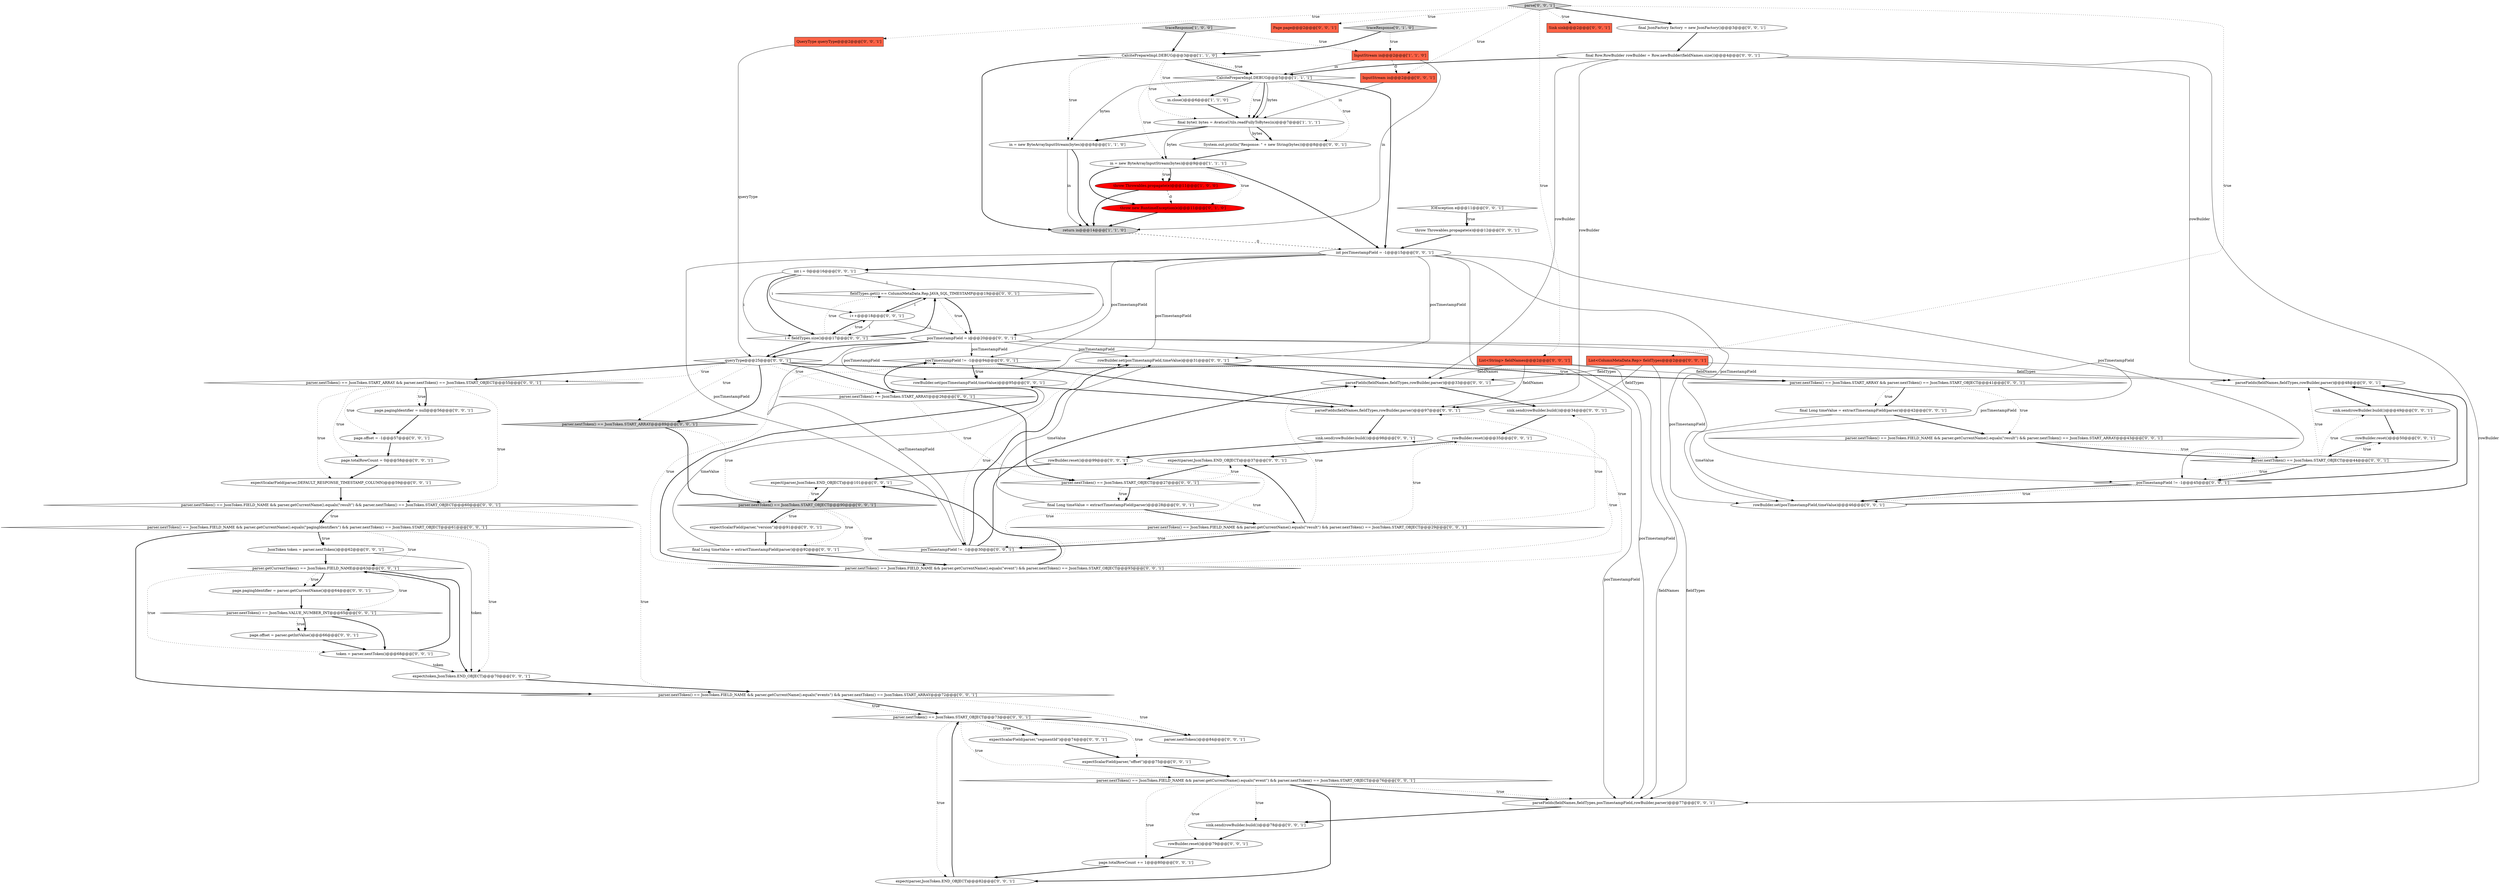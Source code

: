 digraph {
63 [style = filled, label = "parser.nextToken() == JsonToken.FIELD_NAME && parser.getCurrentName().equals(\"events\") && parser.nextToken() == JsonToken.START_ARRAY@@@72@@@['0', '0', '1']", fillcolor = white, shape = diamond image = "AAA0AAABBB3BBB"];
52 [style = filled, label = "parser.nextToken() == JsonToken.FIELD_NAME && parser.getCurrentName().equals(\"event\") && parser.nextToken() == JsonToken.START_OBJECT@@@93@@@['0', '0', '1']", fillcolor = white, shape = diamond image = "AAA0AAABBB3BBB"];
67 [style = filled, label = "parser.getCurrentToken() == JsonToken.FIELD_NAME@@@63@@@['0', '0', '1']", fillcolor = white, shape = diamond image = "AAA0AAABBB3BBB"];
36 [style = filled, label = "final Long timeValue = extractTimestampField(parser)@@@42@@@['0', '0', '1']", fillcolor = white, shape = ellipse image = "AAA0AAABBB3BBB"];
57 [style = filled, label = "posTimestampField != -1@@@94@@@['0', '0', '1']", fillcolor = white, shape = diamond image = "AAA0AAABBB3BBB"];
45 [style = filled, label = "rowBuilder.reset()@@@50@@@['0', '0', '1']", fillcolor = white, shape = ellipse image = "AAA0AAABBB3BBB"];
7 [style = filled, label = "throw Throwables.propagate(e)@@@11@@@['1', '0', '0']", fillcolor = red, shape = ellipse image = "AAA1AAABBB1BBB"];
26 [style = filled, label = "parseFields(fieldNames,fieldTypes,rowBuilder,parser)@@@48@@@['0', '0', '1']", fillcolor = white, shape = ellipse image = "AAA0AAABBB3BBB"];
71 [style = filled, label = "rowBuilder.reset()@@@35@@@['0', '0', '1']", fillcolor = white, shape = ellipse image = "AAA0AAABBB3BBB"];
70 [style = filled, label = "final Long timeValue = extractTimestampField(parser)@@@28@@@['0', '0', '1']", fillcolor = white, shape = ellipse image = "AAA0AAABBB3BBB"];
58 [style = filled, label = "rowBuilder.set(posTimestampField,timeValue)@@@95@@@['0', '0', '1']", fillcolor = white, shape = ellipse image = "AAA0AAABBB3BBB"];
11 [style = filled, label = "traceResponse['0', '1', '0']", fillcolor = lightgray, shape = diamond image = "AAA0AAABBB2BBB"];
65 [style = filled, label = "expect(parser,JsonToken.END_OBJECT)@@@37@@@['0', '0', '1']", fillcolor = white, shape = ellipse image = "AAA0AAABBB3BBB"];
55 [style = filled, label = "page.totalRowCount += 1@@@80@@@['0', '0', '1']", fillcolor = white, shape = ellipse image = "AAA0AAABBB3BBB"];
62 [style = filled, label = "parser.nextToken() == JsonToken.FIELD_NAME && parser.getCurrentName().equals(\"result\") && parser.nextToken() == JsonToken.START_ARRAY@@@43@@@['0', '0', '1']", fillcolor = white, shape = diamond image = "AAA0AAABBB3BBB"];
6 [style = filled, label = "CalcitePrepareImpl.DEBUG@@@5@@@['1', '1', '1']", fillcolor = white, shape = diamond image = "AAA0AAABBB1BBB"];
0 [style = filled, label = "in = new ByteArrayInputStream(bytes)@@@8@@@['1', '1', '0']", fillcolor = white, shape = ellipse image = "AAA0AAABBB1BBB"];
83 [style = filled, label = "Page page@@@2@@@['0', '0', '1']", fillcolor = tomato, shape = box image = "AAA0AAABBB3BBB"];
84 [style = filled, label = "JsonToken token = parser.nextToken()@@@62@@@['0', '0', '1']", fillcolor = white, shape = ellipse image = "AAA0AAABBB3BBB"];
4 [style = filled, label = "in = new ByteArrayInputStream(bytes)@@@9@@@['1', '1', '1']", fillcolor = white, shape = ellipse image = "AAA0AAABBB1BBB"];
1 [style = filled, label = "final byte(( bytes = AvaticaUtils.readFullyToBytes(in)@@@7@@@['1', '1', '1']", fillcolor = white, shape = ellipse image = "AAA0AAABBB1BBB"];
85 [style = filled, label = "InputStream in@@@2@@@['0', '0', '1']", fillcolor = tomato, shape = box image = "AAA0AAABBB3BBB"];
66 [style = filled, label = "final Row.RowBuilder rowBuilder = Row.newBuilder(fieldNames.size())@@@4@@@['0', '0', '1']", fillcolor = white, shape = ellipse image = "AAA0AAABBB3BBB"];
78 [style = filled, label = "throw Throwables.propagate(e)@@@12@@@['0', '0', '1']", fillcolor = white, shape = ellipse image = "AAA0AAABBB3BBB"];
43 [style = filled, label = "parseFields(fieldNames,fieldTypes,posTimestampField,rowBuilder,parser)@@@77@@@['0', '0', '1']", fillcolor = white, shape = ellipse image = "AAA0AAABBB3BBB"];
79 [style = filled, label = "posTimestampField != -1@@@45@@@['0', '0', '1']", fillcolor = white, shape = diamond image = "AAA0AAABBB3BBB"];
56 [style = filled, label = "System.out.println(\"Response: \" + new String(bytes))@@@8@@@['0', '0', '1']", fillcolor = white, shape = ellipse image = "AAA0AAABBB3BBB"];
77 [style = filled, label = "expectScalarField(parser,\"offset\")@@@75@@@['0', '0', '1']", fillcolor = white, shape = ellipse image = "AAA0AAABBB3BBB"];
10 [style = filled, label = "throw new RuntimeException(e)@@@11@@@['0', '1', '0']", fillcolor = red, shape = ellipse image = "AAA1AAABBB2BBB"];
61 [style = filled, label = "token = parser.nextToken()@@@68@@@['0', '0', '1']", fillcolor = white, shape = ellipse image = "AAA0AAABBB3BBB"];
15 [style = filled, label = "parser.nextToken() == JsonToken.FIELD_NAME && parser.getCurrentName().equals(\"pagingIdentifiers\") && parser.nextToken() == JsonToken.START_OBJECT@@@61@@@['0', '0', '1']", fillcolor = white, shape = diamond image = "AAA0AAABBB3BBB"];
30 [style = filled, label = "parseFields(fieldNames,fieldTypes,rowBuilder,parser)@@@33@@@['0', '0', '1']", fillcolor = white, shape = ellipse image = "AAA0AAABBB3BBB"];
47 [style = filled, label = "sink.send(rowBuilder.build())@@@49@@@['0', '0', '1']", fillcolor = white, shape = ellipse image = "AAA0AAABBB3BBB"];
48 [style = filled, label = "sink.send(rowBuilder.build())@@@98@@@['0', '0', '1']", fillcolor = white, shape = ellipse image = "AAA0AAABBB3BBB"];
50 [style = filled, label = "page.pagingIdentifier = null@@@56@@@['0', '0', '1']", fillcolor = white, shape = ellipse image = "AAA0AAABBB3BBB"];
64 [style = filled, label = "parser.nextToken() == JsonToken.START_OBJECT@@@27@@@['0', '0', '1']", fillcolor = white, shape = diamond image = "AAA0AAABBB3BBB"];
76 [style = filled, label = "page.totalRowCount = 0@@@58@@@['0', '0', '1']", fillcolor = white, shape = ellipse image = "AAA0AAABBB3BBB"];
37 [style = filled, label = "page.offset = parser.getIntValue()@@@66@@@['0', '0', '1']", fillcolor = white, shape = ellipse image = "AAA0AAABBB3BBB"];
40 [style = filled, label = "final JsonFactory factory = new JsonFactory()@@@3@@@['0', '0', '1']", fillcolor = white, shape = ellipse image = "AAA0AAABBB3BBB"];
32 [style = filled, label = "fieldTypes.get(i) == ColumnMetaData.Rep.JAVA_SQL_TIMESTAMP@@@19@@@['0', '0', '1']", fillcolor = white, shape = diamond image = "AAA0AAABBB3BBB"];
28 [style = filled, label = "expect(parser,JsonToken.END_OBJECT)@@@101@@@['0', '0', '1']", fillcolor = white, shape = ellipse image = "AAA0AAABBB3BBB"];
75 [style = filled, label = "int i = 0@@@16@@@['0', '0', '1']", fillcolor = white, shape = ellipse image = "AAA0AAABBB3BBB"];
25 [style = filled, label = "parser.nextToken() == JsonToken.START_ARRAY@@@26@@@['0', '0', '1']", fillcolor = white, shape = diamond image = "AAA0AAABBB3BBB"];
23 [style = filled, label = "rowBuilder.set(posTimestampField,timeValue)@@@46@@@['0', '0', '1']", fillcolor = white, shape = ellipse image = "AAA0AAABBB3BBB"];
18 [style = filled, label = "parser.nextToken() == JsonToken.FIELD_NAME && parser.getCurrentName().equals(\"event\") && parser.nextToken() == JsonToken.START_OBJECT@@@76@@@['0', '0', '1']", fillcolor = white, shape = diamond image = "AAA0AAABBB3BBB"];
8 [style = filled, label = "InputStream in@@@2@@@['1', '1', '0']", fillcolor = tomato, shape = box image = "AAA0AAABBB1BBB"];
51 [style = filled, label = "expect(parser,JsonToken.END_OBJECT)@@@82@@@['0', '0', '1']", fillcolor = white, shape = ellipse image = "AAA0AAABBB3BBB"];
22 [style = filled, label = "rowBuilder.set(posTimestampField,timeValue)@@@31@@@['0', '0', '1']", fillcolor = white, shape = ellipse image = "AAA0AAABBB3BBB"];
59 [style = filled, label = "queryType@@@25@@@['0', '0', '1']", fillcolor = white, shape = diamond image = "AAA0AAABBB3BBB"];
68 [style = filled, label = "rowBuilder.reset()@@@99@@@['0', '0', '1']", fillcolor = white, shape = ellipse image = "AAA0AAABBB3BBB"];
24 [style = filled, label = "page.pagingIdentifier = parser.getCurrentName()@@@64@@@['0', '0', '1']", fillcolor = white, shape = ellipse image = "AAA0AAABBB3BBB"];
54 [style = filled, label = "sink.send(rowBuilder.build())@@@78@@@['0', '0', '1']", fillcolor = white, shape = ellipse image = "AAA0AAABBB3BBB"];
20 [style = filled, label = "parseFields(fieldNames,fieldTypes,rowBuilder,parser)@@@97@@@['0', '0', '1']", fillcolor = white, shape = ellipse image = "AAA0AAABBB3BBB"];
35 [style = filled, label = "IOException e@@@11@@@['0', '0', '1']", fillcolor = white, shape = diamond image = "AAA0AAABBB3BBB"];
17 [style = filled, label = "i < fieldTypes.size()@@@17@@@['0', '0', '1']", fillcolor = white, shape = diamond image = "AAA0AAABBB3BBB"];
73 [style = filled, label = "List<ColumnMetaData.Rep> fieldTypes@@@2@@@['0', '0', '1']", fillcolor = tomato, shape = box image = "AAA0AAABBB3BBB"];
14 [style = filled, label = "parser.nextToken()@@@84@@@['0', '0', '1']", fillcolor = white, shape = ellipse image = "AAA0AAABBB3BBB"];
3 [style = filled, label = "traceResponse['1', '0', '0']", fillcolor = lightgray, shape = diamond image = "AAA0AAABBB1BBB"];
9 [style = filled, label = "CalcitePrepareImpl.DEBUG@@@3@@@['1', '1', '0']", fillcolor = white, shape = diamond image = "AAA0AAABBB1BBB"];
34 [style = filled, label = "rowBuilder.reset()@@@79@@@['0', '0', '1']", fillcolor = white, shape = ellipse image = "AAA0AAABBB3BBB"];
46 [style = filled, label = "expectScalarField(parser,\"segmentId\")@@@74@@@['0', '0', '1']", fillcolor = white, shape = ellipse image = "AAA0AAABBB3BBB"];
5 [style = filled, label = "in.close()@@@6@@@['1', '1', '0']", fillcolor = white, shape = ellipse image = "AAA0AAABBB1BBB"];
13 [style = filled, label = "parser.nextToken() == JsonToken.VALUE_NUMBER_INT@@@65@@@['0', '0', '1']", fillcolor = white, shape = diamond image = "AAA0AAABBB3BBB"];
42 [style = filled, label = "parser.nextToken() == JsonToken.START_ARRAY && parser.nextToken() == JsonToken.START_OBJECT@@@41@@@['0', '0', '1']", fillcolor = white, shape = diamond image = "AAA0AAABBB3BBB"];
27 [style = filled, label = "parse['0', '0', '1']", fillcolor = lightgray, shape = diamond image = "AAA0AAABBB3BBB"];
44 [style = filled, label = "parser.nextToken() == JsonToken.FIELD_NAME && parser.getCurrentName().equals(\"result\") && parser.nextToken() == JsonToken.START_OBJECT@@@29@@@['0', '0', '1']", fillcolor = white, shape = diamond image = "AAA0AAABBB3BBB"];
69 [style = filled, label = "posTimestampField = i@@@20@@@['0', '0', '1']", fillcolor = white, shape = ellipse image = "AAA0AAABBB3BBB"];
81 [style = filled, label = "final Long timeValue = extractTimestampField(parser)@@@92@@@['0', '0', '1']", fillcolor = white, shape = ellipse image = "AAA0AAABBB3BBB"];
31 [style = filled, label = "parser.nextToken() == JsonToken.START_OBJECT@@@73@@@['0', '0', '1']", fillcolor = white, shape = diamond image = "AAA0AAABBB3BBB"];
21 [style = filled, label = "int posTimestampField = -1@@@15@@@['0', '0', '1']", fillcolor = white, shape = ellipse image = "AAA0AAABBB3BBB"];
49 [style = filled, label = "Sink sink@@@2@@@['0', '0', '1']", fillcolor = tomato, shape = box image = "AAA0AAABBB3BBB"];
82 [style = filled, label = "i++@@@18@@@['0', '0', '1']", fillcolor = white, shape = ellipse image = "AAA0AAABBB3BBB"];
33 [style = filled, label = "QueryType queryType@@@2@@@['0', '0', '1']", fillcolor = tomato, shape = box image = "AAA0AAABBB3BBB"];
60 [style = filled, label = "sink.send(rowBuilder.build())@@@34@@@['0', '0', '1']", fillcolor = white, shape = ellipse image = "AAA0AAABBB3BBB"];
2 [style = filled, label = "return in@@@14@@@['1', '1', '0']", fillcolor = lightgray, shape = ellipse image = "AAA0AAABBB1BBB"];
72 [style = filled, label = "page.offset = -1@@@57@@@['0', '0', '1']", fillcolor = white, shape = ellipse image = "AAA0AAABBB3BBB"];
53 [style = filled, label = "expect(token,JsonToken.END_OBJECT)@@@70@@@['0', '0', '1']", fillcolor = white, shape = ellipse image = "AAA0AAABBB3BBB"];
74 [style = filled, label = "List<String> fieldNames@@@2@@@['0', '0', '1']", fillcolor = tomato, shape = box image = "AAA0AAABBB3BBB"];
39 [style = filled, label = "parser.nextToken() == JsonToken.START_ARRAY@@@89@@@['0', '0', '1']", fillcolor = lightgray, shape = diamond image = "AAA0AAABBB3BBB"];
12 [style = filled, label = "posTimestampField != -1@@@30@@@['0', '0', '1']", fillcolor = white, shape = diamond image = "AAA0AAABBB3BBB"];
16 [style = filled, label = "expectScalarField(parser,\"version\")@@@91@@@['0', '0', '1']", fillcolor = white, shape = ellipse image = "AAA0AAABBB3BBB"];
41 [style = filled, label = "parser.nextToken() == JsonToken.FIELD_NAME && parser.getCurrentName().equals(\"result\") && parser.nextToken() == JsonToken.START_OBJECT@@@60@@@['0', '0', '1']", fillcolor = white, shape = diamond image = "AAA0AAABBB3BBB"];
38 [style = filled, label = "parser.nextToken() == JsonToken.START_OBJECT@@@90@@@['0', '0', '1']", fillcolor = lightgray, shape = diamond image = "AAA0AAABBB3BBB"];
19 [style = filled, label = "parser.nextToken() == JsonToken.START_OBJECT@@@44@@@['0', '0', '1']", fillcolor = white, shape = diamond image = "AAA0AAABBB3BBB"];
29 [style = filled, label = "parser.nextToken() == JsonToken.START_ARRAY && parser.nextToken() == JsonToken.START_OBJECT@@@55@@@['0', '0', '1']", fillcolor = white, shape = diamond image = "AAA0AAABBB3BBB"];
80 [style = filled, label = "expectScalarField(parser,DEFAULT_RESPONSE_TIMESTAMP_COLUMN)@@@59@@@['0', '0', '1']", fillcolor = white, shape = ellipse image = "AAA0AAABBB3BBB"];
69->57 [style = solid, label="posTimestampField"];
38->81 [style = dotted, label="true"];
41->15 [style = dotted, label="true"];
40->66 [style = bold, label=""];
19->79 [style = dotted, label="true"];
41->15 [style = bold, label=""];
42->62 [style = dotted, label="true"];
81->52 [style = bold, label=""];
27->33 [style = dotted, label="true"];
28->38 [style = bold, label=""];
53->63 [style = bold, label=""];
6->1 [style = dotted, label="true"];
60->71 [style = bold, label=""];
4->7 [style = dotted, label="true"];
21->75 [style = bold, label=""];
55->51 [style = bold, label=""];
81->58 [style = solid, label="timeValue"];
57->20 [style = bold, label=""];
27->49 [style = dotted, label="true"];
19->45 [style = dotted, label="true"];
57->58 [style = bold, label=""];
11->9 [style = bold, label=""];
64->70 [style = bold, label=""];
44->12 [style = dotted, label="true"];
38->52 [style = dotted, label="true"];
79->23 [style = dotted, label="true"];
18->34 [style = dotted, label="true"];
70->44 [style = bold, label=""];
22->30 [style = bold, label=""];
67->24 [style = dotted, label="true"];
9->6 [style = bold, label=""];
52->28 [style = bold, label=""];
52->20 [style = dotted, label="true"];
38->16 [style = dotted, label="true"];
78->21 [style = bold, label=""];
63->31 [style = bold, label=""];
29->76 [style = dotted, label="true"];
58->20 [style = bold, label=""];
29->72 [style = dotted, label="true"];
67->61 [style = dotted, label="true"];
15->53 [style = dotted, label="true"];
82->17 [style = bold, label=""];
44->30 [style = dotted, label="true"];
20->48 [style = bold, label=""];
75->82 [style = solid, label="i"];
59->39 [style = dotted, label="true"];
39->38 [style = bold, label=""];
18->55 [style = dotted, label="true"];
52->48 [style = dotted, label="true"];
11->8 [style = dotted, label="true"];
13->37 [style = dotted, label="true"];
31->46 [style = bold, label=""];
71->65 [style = bold, label=""];
12->22 [style = bold, label=""];
52->57 [style = dotted, label="true"];
75->69 [style = solid, label="i"];
64->65 [style = dotted, label="true"];
59->42 [style = bold, label=""];
21->22 [style = solid, label="posTimestampField"];
31->14 [style = bold, label=""];
67->13 [style = dotted, label="true"];
9->2 [style = bold, label=""];
76->80 [style = bold, label=""];
75->17 [style = solid, label="i"];
42->36 [style = dotted, label="true"];
4->21 [style = bold, label=""];
26->47 [style = bold, label=""];
69->59 [style = bold, label=""];
8->2 [style = solid, label="in"];
1->0 [style = bold, label=""];
59->39 [style = bold, label=""];
74->26 [style = solid, label="fieldNames"];
82->17 [style = solid, label="i"];
32->69 [style = dotted, label="true"];
29->41 [style = dotted, label="true"];
52->68 [style = dotted, label="true"];
44->12 [style = bold, label=""];
67->53 [style = bold, label=""];
37->61 [style = bold, label=""];
77->18 [style = bold, label=""];
80->41 [style = bold, label=""];
74->30 [style = solid, label="fieldNames"];
66->30 [style = solid, label="rowBuilder"];
73->26 [style = solid, label="fieldTypes"];
36->62 [style = bold, label=""];
5->1 [style = bold, label=""];
13->37 [style = bold, label=""];
75->17 [style = bold, label=""];
12->22 [style = dotted, label="true"];
79->26 [style = bold, label=""];
32->82 [style = bold, label=""];
38->28 [style = dotted, label="true"];
6->0 [style = solid, label="bytes"];
2->21 [style = dashed, label="0"];
7->2 [style = bold, label=""];
29->50 [style = dotted, label="true"];
13->61 [style = bold, label=""];
73->20 [style = solid, label="fieldTypes"];
18->51 [style = bold, label=""];
63->14 [style = dotted, label="true"];
85->1 [style = solid, label="in"];
31->46 [style = dotted, label="true"];
31->77 [style = dotted, label="true"];
10->2 [style = bold, label=""];
1->56 [style = bold, label=""];
21->43 [style = solid, label="posTimestampField"];
82->69 [style = solid, label="i"];
25->64 [style = dotted, label="true"];
50->72 [style = bold, label=""];
17->82 [style = dotted, label="true"];
8->6 [style = solid, label="in"];
15->67 [style = dotted, label="true"];
25->64 [style = bold, label=""];
19->26 [style = dotted, label="true"];
24->13 [style = bold, label=""];
19->47 [style = dotted, label="true"];
21->79 [style = solid, label="posTimestampField"];
4->10 [style = bold, label=""];
18->43 [style = dotted, label="true"];
21->58 [style = solid, label="posTimestampField"];
69->23 [style = solid, label="posTimestampField"];
9->0 [style = dotted, label="true"];
59->25 [style = bold, label=""];
27->73 [style = dotted, label="true"];
41->63 [style = dotted, label="true"];
36->23 [style = solid, label="timeValue"];
4->10 [style = dotted, label="true"];
46->77 [style = bold, label=""];
6->21 [style = bold, label=""];
44->71 [style = dotted, label="true"];
63->31 [style = dotted, label="true"];
38->16 [style = bold, label=""];
16->81 [style = bold, label=""];
62->19 [style = bold, label=""];
15->84 [style = bold, label=""];
34->55 [style = bold, label=""];
27->85 [style = dotted, label="true"];
66->26 [style = solid, label="rowBuilder"];
73->43 [style = solid, label="fieldTypes"];
21->12 [style = solid, label="posTimestampField"];
31->18 [style = dotted, label="true"];
4->7 [style = bold, label=""];
1->56 [style = solid, label="bytes"];
66->20 [style = solid, label="rowBuilder"];
59->29 [style = dotted, label="true"];
33->59 [style = solid, label="queryType"];
3->9 [style = bold, label=""];
6->1 [style = bold, label=""];
66->43 [style = solid, label="rowBuilder"];
57->58 [style = dotted, label="true"];
6->5 [style = bold, label=""];
35->78 [style = dotted, label="true"];
64->44 [style = dotted, label="true"];
29->50 [style = bold, label=""];
73->30 [style = solid, label="fieldTypes"];
64->70 [style = dotted, label="true"];
29->80 [style = dotted, label="true"];
48->68 [style = bold, label=""];
9->1 [style = dotted, label="true"];
47->45 [style = bold, label=""];
31->51 [style = dotted, label="true"];
68->28 [style = bold, label=""];
59->25 [style = dotted, label="true"];
43->54 [style = bold, label=""];
6->56 [style = dotted, label="true"];
44->60 [style = dotted, label="true"];
0->2 [style = solid, label="in"];
61->67 [style = bold, label=""];
54->34 [style = bold, label=""];
9->5 [style = dotted, label="true"];
15->84 [style = dotted, label="true"];
69->43 [style = solid, label="posTimestampField"];
69->22 [style = solid, label="posTimestampField"];
6->1 [style = solid, label="bytes"];
65->64 [style = bold, label=""];
39->38 [style = dotted, label="true"];
21->23 [style = solid, label="posTimestampField"];
0->2 [style = bold, label=""];
79->23 [style = bold, label=""];
59->42 [style = dotted, label="true"];
23->26 [style = bold, label=""];
84->67 [style = bold, label=""];
74->43 [style = solid, label="fieldNames"];
75->32 [style = solid, label="i"];
66->6 [style = bold, label=""];
12->30 [style = bold, label=""];
35->78 [style = bold, label=""];
17->32 [style = bold, label=""];
42->36 [style = bold, label=""];
69->79 [style = solid, label="posTimestampField"];
70->22 [style = solid, label="timeValue"];
9->6 [style = dotted, label="true"];
17->32 [style = dotted, label="true"];
62->19 [style = dotted, label="true"];
72->76 [style = bold, label=""];
19->79 [style = bold, label=""];
1->4 [style = solid, label="bytes"];
21->57 [style = solid, label="posTimestampField"];
61->53 [style = solid, label="token"];
56->4 [style = bold, label=""];
59->29 [style = bold, label=""];
6->4 [style = dotted, label="true"];
18->43 [style = bold, label=""];
32->69 [style = bold, label=""];
45->19 [style = bold, label=""];
84->53 [style = solid, label="token"];
27->83 [style = dotted, label="true"];
82->32 [style = solid, label="i"];
27->74 [style = dotted, label="true"];
44->65 [style = bold, label=""];
7->10 [style = dashed, label="0"];
27->40 [style = bold, label=""];
67->24 [style = bold, label=""];
17->59 [style = bold, label=""];
51->31 [style = bold, label=""];
74->20 [style = solid, label="fieldNames"];
52->57 [style = bold, label=""];
69->12 [style = solid, label="posTimestampField"];
18->54 [style = dotted, label="true"];
3->8 [style = dotted, label="true"];
15->63 [style = bold, label=""];
8->85 [style = dashed, label="0"];
69->58 [style = solid, label="posTimestampField"];
30->60 [style = bold, label=""];
}

